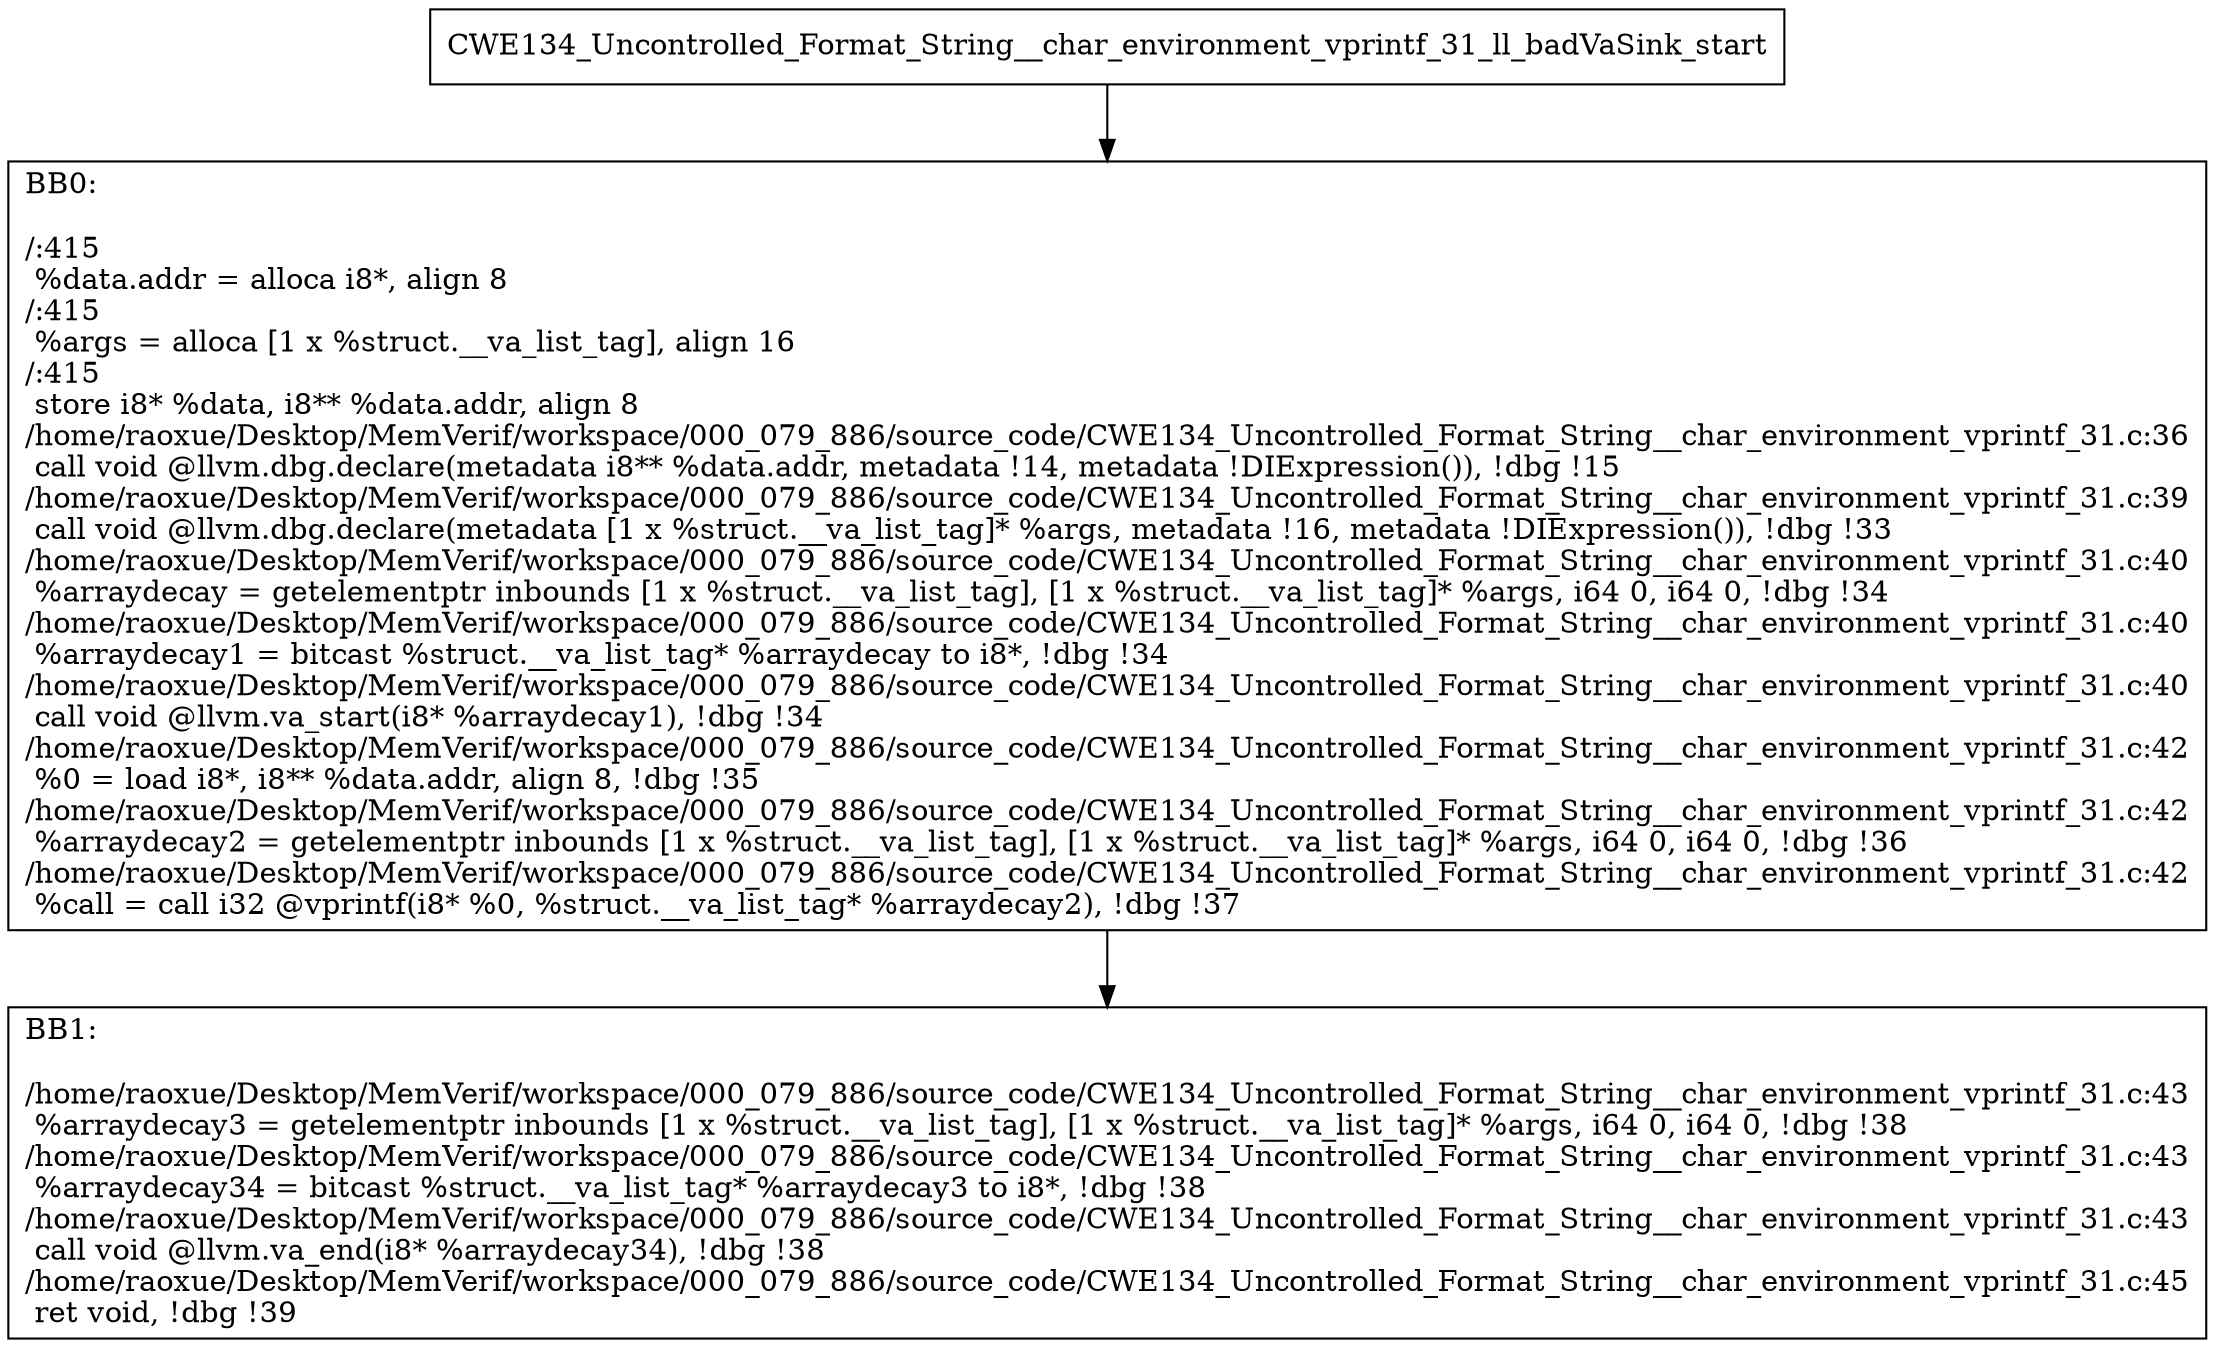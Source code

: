 digraph "CFG for'CWE134_Uncontrolled_Format_String__char_environment_vprintf_31_ll_badVaSink' function" {
	BBCWE134_Uncontrolled_Format_String__char_environment_vprintf_31_ll_badVaSink_start[shape=record,label="{CWE134_Uncontrolled_Format_String__char_environment_vprintf_31_ll_badVaSink_start}"];
	BBCWE134_Uncontrolled_Format_String__char_environment_vprintf_31_ll_badVaSink_start-> CWE134_Uncontrolled_Format_String__char_environment_vprintf_31_ll_badVaSinkBB0;
	CWE134_Uncontrolled_Format_String__char_environment_vprintf_31_ll_badVaSinkBB0 [shape=record, label="{BB0:\l\l/:415\l
  %data.addr = alloca i8*, align 8\l
/:415\l
  %args = alloca [1 x %struct.__va_list_tag], align 16\l
/:415\l
  store i8* %data, i8** %data.addr, align 8\l
/home/raoxue/Desktop/MemVerif/workspace/000_079_886/source_code/CWE134_Uncontrolled_Format_String__char_environment_vprintf_31.c:36\l
  call void @llvm.dbg.declare(metadata i8** %data.addr, metadata !14, metadata !DIExpression()), !dbg !15\l
/home/raoxue/Desktop/MemVerif/workspace/000_079_886/source_code/CWE134_Uncontrolled_Format_String__char_environment_vprintf_31.c:39\l
  call void @llvm.dbg.declare(metadata [1 x %struct.__va_list_tag]* %args, metadata !16, metadata !DIExpression()), !dbg !33\l
/home/raoxue/Desktop/MemVerif/workspace/000_079_886/source_code/CWE134_Uncontrolled_Format_String__char_environment_vprintf_31.c:40\l
  %arraydecay = getelementptr inbounds [1 x %struct.__va_list_tag], [1 x %struct.__va_list_tag]* %args, i64 0, i64 0, !dbg !34\l
/home/raoxue/Desktop/MemVerif/workspace/000_079_886/source_code/CWE134_Uncontrolled_Format_String__char_environment_vprintf_31.c:40\l
  %arraydecay1 = bitcast %struct.__va_list_tag* %arraydecay to i8*, !dbg !34\l
/home/raoxue/Desktop/MemVerif/workspace/000_079_886/source_code/CWE134_Uncontrolled_Format_String__char_environment_vprintf_31.c:40\l
  call void @llvm.va_start(i8* %arraydecay1), !dbg !34\l
/home/raoxue/Desktop/MemVerif/workspace/000_079_886/source_code/CWE134_Uncontrolled_Format_String__char_environment_vprintf_31.c:42\l
  %0 = load i8*, i8** %data.addr, align 8, !dbg !35\l
/home/raoxue/Desktop/MemVerif/workspace/000_079_886/source_code/CWE134_Uncontrolled_Format_String__char_environment_vprintf_31.c:42\l
  %arraydecay2 = getelementptr inbounds [1 x %struct.__va_list_tag], [1 x %struct.__va_list_tag]* %args, i64 0, i64 0, !dbg !36\l
/home/raoxue/Desktop/MemVerif/workspace/000_079_886/source_code/CWE134_Uncontrolled_Format_String__char_environment_vprintf_31.c:42\l
  %call = call i32 @vprintf(i8* %0, %struct.__va_list_tag* %arraydecay2), !dbg !37\l
}"];
	CWE134_Uncontrolled_Format_String__char_environment_vprintf_31_ll_badVaSinkBB0-> CWE134_Uncontrolled_Format_String__char_environment_vprintf_31_ll_badVaSinkBB1;
	CWE134_Uncontrolled_Format_String__char_environment_vprintf_31_ll_badVaSinkBB1 [shape=record, label="{BB1:\l\l/home/raoxue/Desktop/MemVerif/workspace/000_079_886/source_code/CWE134_Uncontrolled_Format_String__char_environment_vprintf_31.c:43\l
  %arraydecay3 = getelementptr inbounds [1 x %struct.__va_list_tag], [1 x %struct.__va_list_tag]* %args, i64 0, i64 0, !dbg !38\l
/home/raoxue/Desktop/MemVerif/workspace/000_079_886/source_code/CWE134_Uncontrolled_Format_String__char_environment_vprintf_31.c:43\l
  %arraydecay34 = bitcast %struct.__va_list_tag* %arraydecay3 to i8*, !dbg !38\l
/home/raoxue/Desktop/MemVerif/workspace/000_079_886/source_code/CWE134_Uncontrolled_Format_String__char_environment_vprintf_31.c:43\l
  call void @llvm.va_end(i8* %arraydecay34), !dbg !38\l
/home/raoxue/Desktop/MemVerif/workspace/000_079_886/source_code/CWE134_Uncontrolled_Format_String__char_environment_vprintf_31.c:45\l
  ret void, !dbg !39\l
}"];
}
